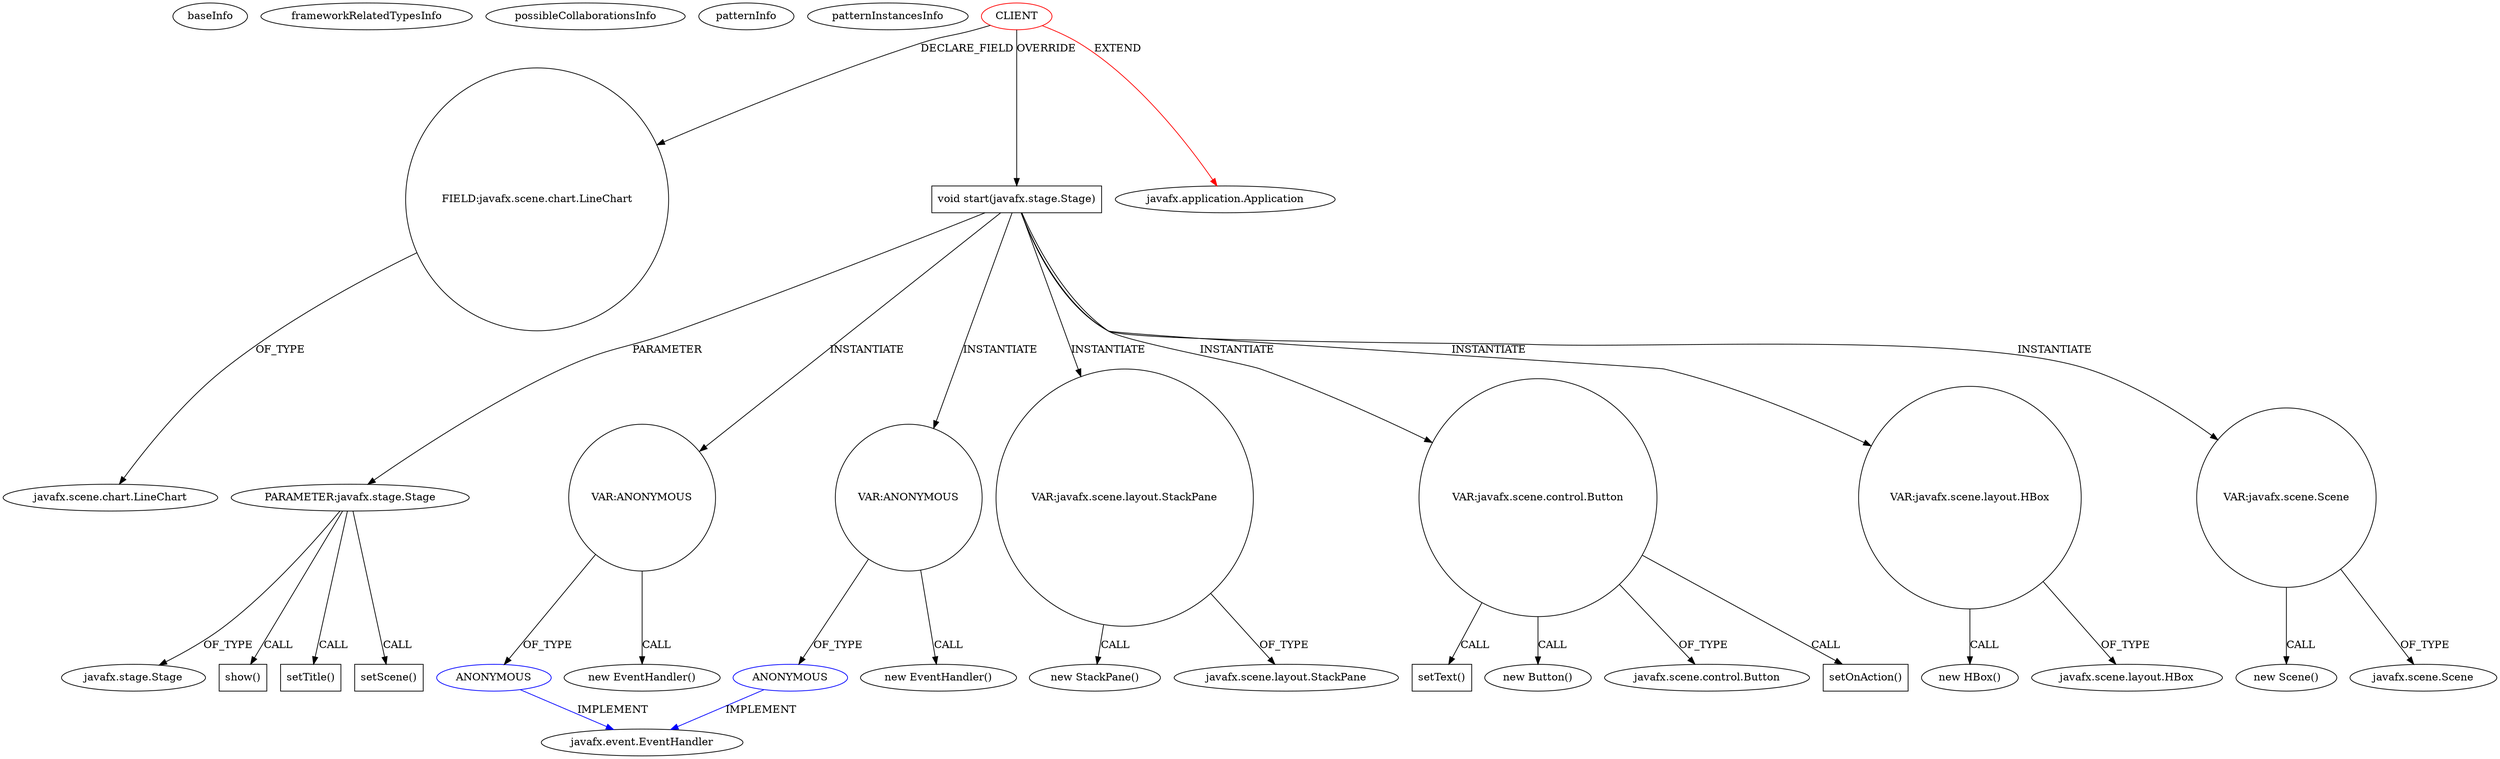 digraph {
baseInfo[graphId=3614,category="pattern",isAnonymous=false,possibleRelation=true]
frameworkRelatedTypesInfo[0="javafx.application.Application"]
possibleCollaborationsInfo[0="3614~INSTANTIATION-OVERRIDING_METHOD_DECLARATION-~javafx.application.Application ~javafx.event.EventHandler ~false~true",1="3614~INSTANTIATION-OVERRIDING_METHOD_DECLARATION-~javafx.application.Application ~javafx.event.EventHandler ~false~true"]
patternInfo[frequency=2.0,patternRootClient=0]
patternInstancesInfo[0="srikarr-Woot~/srikarr-Woot/Woot-master/src/Woot.java~Woot~4256",1="Posejdon23-GeneticAlgorithm~/Posejdon23-GeneticAlgorithm/GeneticAlgorithm-master/AG/src/ag1/Main.java~Main~1091"]
2[label="FIELD:javafx.scene.chart.LineChart",vertexType="FIELD_DECLARATION",isFrameworkType=false,shape=circle]
0[label="CLIENT",vertexType="ROOT_CLIENT_CLASS_DECLARATION",isFrameworkType=false,color=red]
4[label="void start(javafx.stage.Stage)",vertexType="OVERRIDING_METHOD_DECLARATION",isFrameworkType=false,shape=box]
5[label="PARAMETER:javafx.stage.Stage",vertexType="PARAMETER_DECLARATION",isFrameworkType=false]
18[label="VAR:ANONYMOUS",vertexType="VARIABLE_EXPRESION",isFrameworkType=false,shape=circle]
50[label="VAR:ANONYMOUS",vertexType="VARIABLE_EXPRESION",isFrameworkType=false,shape=circle]
6[label="javafx.stage.Stage",vertexType="FRAMEWORK_CLASS_TYPE",isFrameworkType=false]
1[label="javafx.application.Application",vertexType="FRAMEWORK_CLASS_TYPE",isFrameworkType=false]
10[label="VAR:javafx.scene.layout.StackPane",vertexType="VARIABLE_EXPRESION",isFrameworkType=false,shape=circle]
9[label="new StackPane()",vertexType="CONSTRUCTOR_CALL",isFrameworkType=false]
43[label="VAR:javafx.scene.control.Button",vertexType="VARIABLE_EXPRESION",isFrameworkType=false,shape=circle]
46[label="setText()",vertexType="INSIDE_CALL",isFrameworkType=false,shape=box]
51[label="ANONYMOUS",vertexType="REFERENCE_ANONYMOUS_DECLARATION",isFrameworkType=false,color=blue]
19[label="ANONYMOUS",vertexType="REFERENCE_ANONYMOUS_DECLARATION",isFrameworkType=false,color=blue]
49[label="new EventHandler()",vertexType="CONSTRUCTOR_CALL",isFrameworkType=false]
17[label="new EventHandler()",vertexType="CONSTRUCTOR_CALL",isFrameworkType=false]
97[label="show()",vertexType="INSIDE_CALL",isFrameworkType=false,shape=box]
20[label="javafx.event.EventHandler",vertexType="FRAMEWORK_INTERFACE_TYPE",isFrameworkType=false]
42[label="new Button()",vertexType="CONSTRUCTOR_CALL",isFrameworkType=false]
75[label="VAR:javafx.scene.layout.HBox",vertexType="VARIABLE_EXPRESION",isFrameworkType=false,shape=circle]
74[label="new HBox()",vertexType="CONSTRUCTOR_CALL",isFrameworkType=false]
76[label="javafx.scene.layout.HBox",vertexType="FRAMEWORK_CLASS_TYPE",isFrameworkType=false]
3[label="javafx.scene.chart.LineChart",vertexType="FRAMEWORK_CLASS_TYPE",isFrameworkType=false]
11[label="javafx.scene.layout.StackPane",vertexType="FRAMEWORK_CLASS_TYPE",isFrameworkType=false]
44[label="javafx.scene.control.Button",vertexType="FRAMEWORK_CLASS_TYPE",isFrameworkType=false]
8[label="setTitle()",vertexType="INSIDE_CALL",isFrameworkType=false,shape=box]
13[label="VAR:javafx.scene.Scene",vertexType="VARIABLE_EXPRESION",isFrameworkType=false,shape=circle]
12[label="new Scene()",vertexType="CONSTRUCTOR_CALL",isFrameworkType=false]
95[label="setScene()",vertexType="INSIDE_CALL",isFrameworkType=false,shape=box]
14[label="javafx.scene.Scene",vertexType="FRAMEWORK_CLASS_TYPE",isFrameworkType=false]
48[label="setOnAction()",vertexType="INSIDE_CALL",isFrameworkType=false,shape=box]
43->46[label="CALL"]
4->13[label="INSTANTIATE"]
4->43[label="INSTANTIATE"]
75->74[label="CALL"]
18->19[label="OF_TYPE"]
43->42[label="CALL"]
51->20[label="IMPLEMENT",color=blue]
18->17[label="CALL"]
10->9[label="CALL"]
5->6[label="OF_TYPE"]
10->11[label="OF_TYPE"]
13->14[label="OF_TYPE"]
0->2[label="DECLARE_FIELD"]
5->95[label="CALL"]
4->10[label="INSTANTIATE"]
5->97[label="CALL"]
13->12[label="CALL"]
75->76[label="OF_TYPE"]
4->75[label="INSTANTIATE"]
4->5[label="PARAMETER"]
43->48[label="CALL"]
50->49[label="CALL"]
4->18[label="INSTANTIATE"]
19->20[label="IMPLEMENT",color=blue]
0->1[label="EXTEND",color=red]
2->3[label="OF_TYPE"]
43->44[label="OF_TYPE"]
5->8[label="CALL"]
0->4[label="OVERRIDE"]
4->50[label="INSTANTIATE"]
50->51[label="OF_TYPE"]
}
